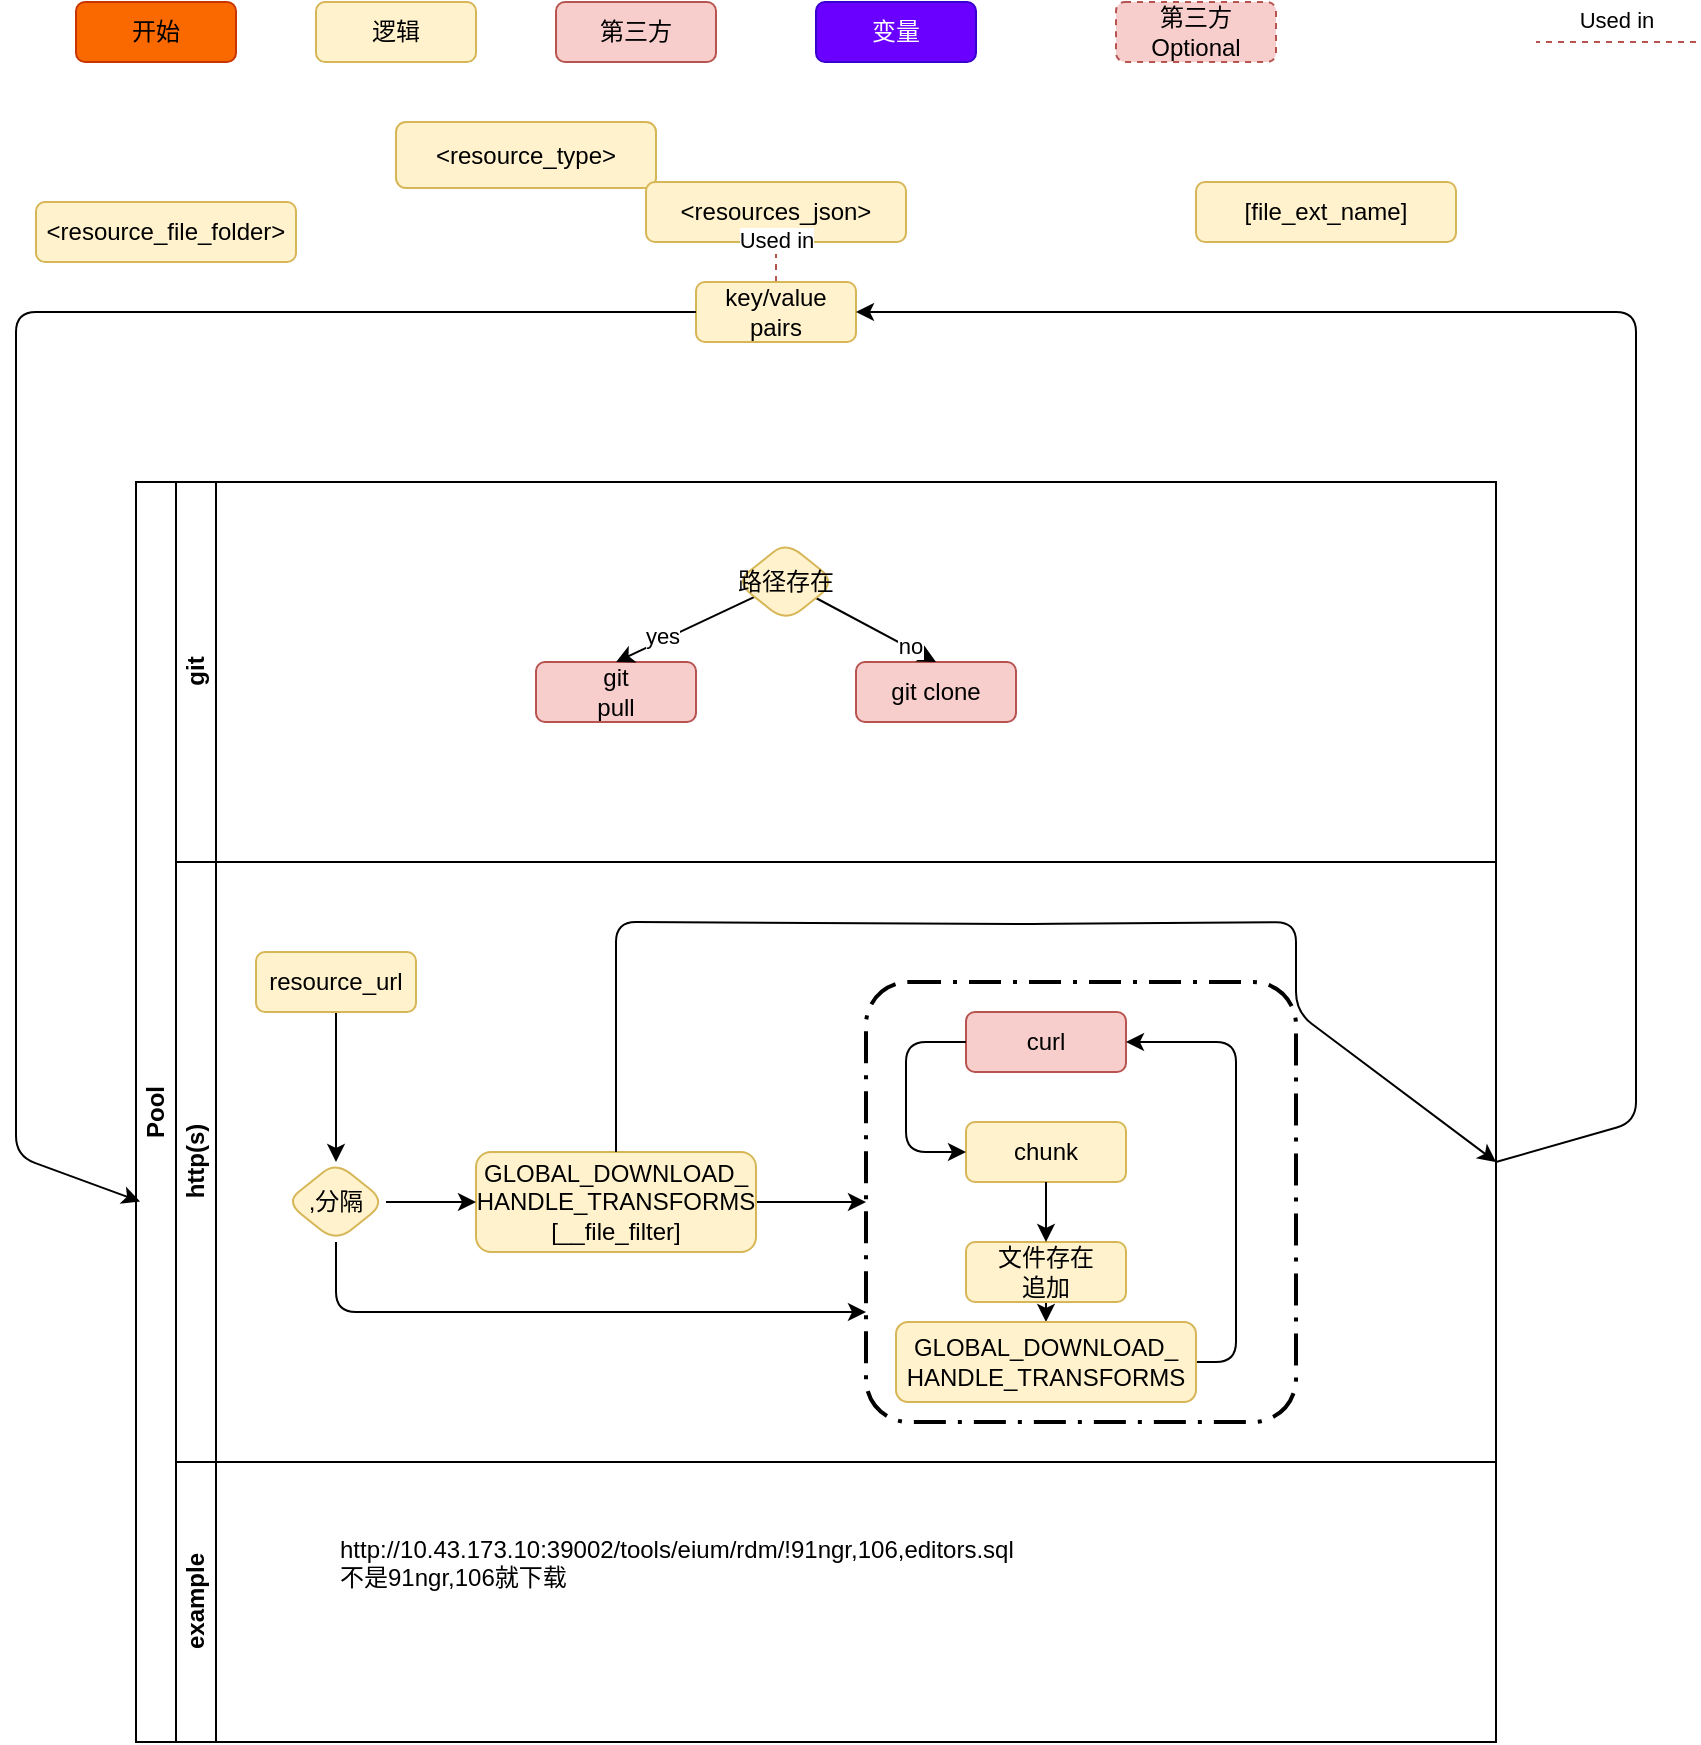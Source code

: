 <mxfile>
    <diagram id="voiO_nHvWwAP3yEgLVmu" name="download_handle_to_file">
        <mxGraphModel dx="1135" dy="768" grid="1" gridSize="10" guides="1" tooltips="1" connect="1" arrows="1" fold="1" page="1" pageScale="1" pageWidth="1100" pageHeight="850" math="0" shadow="0">
            <root>
                <mxCell id="0"/>
                <mxCell id="1" parent="0"/>
                <mxCell id="2" value="逻辑" style="rounded=1;whiteSpace=wrap;html=1;fillColor=#fff2cc;strokeColor=#d6b656;" vertex="1" parent="1">
                    <mxGeometry x="230" y="30" width="80" height="30" as="geometry"/>
                </mxCell>
                <mxCell id="3" value="第三方" style="rounded=1;whiteSpace=wrap;html=1;fillColor=#f8cecc;strokeColor=#b85450;" vertex="1" parent="1">
                    <mxGeometry x="350" y="30" width="80" height="30" as="geometry"/>
                </mxCell>
                <mxCell id="4" value="变量" style="rounded=1;whiteSpace=wrap;html=1;fillColor=#6a00ff;strokeColor=#3700CC;fontColor=#ffffff;" vertex="1" parent="1">
                    <mxGeometry x="480" y="30" width="80" height="30" as="geometry"/>
                </mxCell>
                <mxCell id="5" value="第三方&lt;br&gt;Optional" style="rounded=1;whiteSpace=wrap;html=1;fillColor=#f8cecc;strokeColor=#b85450;dashed=1;" vertex="1" parent="1">
                    <mxGeometry x="630" y="30" width="80" height="30" as="geometry"/>
                </mxCell>
                <mxCell id="6" value="Used in" style="endArrow=none;dashed=1;html=1;spacingBottom=22;fillColor=#f8cecc;strokeColor=#b85450;" edge="1" parent="1">
                    <mxGeometry width="50" height="50" relative="1" as="geometry">
                        <mxPoint x="920" y="50" as="sourcePoint"/>
                        <mxPoint x="840" y="50" as="targetPoint"/>
                    </mxGeometry>
                </mxCell>
                <mxCell id="7" value="开始" style="rounded=1;whiteSpace=wrap;html=1;fillColor=#fa6800;strokeColor=#C73500;fontColor=#000000;" vertex="1" parent="1">
                    <mxGeometry x="110" y="30" width="80" height="30" as="geometry"/>
                </mxCell>
                <mxCell id="8" value="&lt;resource_file_folder&gt; &lt;resources_json&gt; &lt;resource_type&gt; [file_ext_name]" style="text;whiteSpace=wrap;html=1;fillColor=#fff2cc;strokeColor=#d6b656;align=center;verticalAlign=middle;fontColor=default;rounded=1;" vertex="1" parent="1">
                    <mxGeometry x="670" y="120" width="130" height="30" as="geometry"/>
                </mxCell>
                <mxCell id="9" value="&amp;lt;resource_file_folder&amp;gt;" style="text;whiteSpace=wrap;html=1;align=center;verticalAlign=middle;fillColor=#fff2cc;strokeColor=#d6b656;rounded=1;" vertex="1" parent="1">
                    <mxGeometry x="90" y="130" width="130" height="30" as="geometry"/>
                </mxCell>
                <mxCell id="11" value="&amp;lt;resource_type&amp;gt;" style="text;whiteSpace=wrap;html=1;align=center;verticalAlign=middle;fillColor=#fff2cc;strokeColor=#d6b656;rounded=1;" vertex="1" parent="1">
                    <mxGeometry x="270" y="90" width="130" height="33" as="geometry"/>
                </mxCell>
                <mxCell id="13" value="layer-a" parent="0"/>
                <mxCell id="16" value="Pool" style="swimlane;html=1;childLayout=stackLayout;resizeParent=1;resizeParentMax=0;horizontal=0;startSize=20;horizontalStack=0;whiteSpace=wrap;strokeColor=default;fillColor=default;" vertex="1" parent="13">
                    <mxGeometry x="140" y="270" width="680" height="630" as="geometry"/>
                </mxCell>
                <mxCell id="17" value="git" style="swimlane;html=1;startSize=20;horizontal=0;strokeColor=default;fillColor=default;" vertex="1" parent="16">
                    <mxGeometry x="20" width="660" height="190" as="geometry"/>
                </mxCell>
                <mxCell id="20" value="git&lt;br&gt;pull" style="rounded=1;whiteSpace=wrap;html=1;fillColor=#f8cecc;strokeColor=#b85450;" vertex="1" parent="17">
                    <mxGeometry x="180" y="90" width="80" height="30" as="geometry"/>
                </mxCell>
                <mxCell id="21" value="git clone" style="rounded=1;whiteSpace=wrap;html=1;fillColor=#f8cecc;strokeColor=#b85450;" vertex="1" parent="17">
                    <mxGeometry x="340" y="90" width="80" height="30" as="geometry"/>
                </mxCell>
                <mxCell id="23" style="edgeStyle=none;html=1;entryX=0.5;entryY=0;entryDx=0;entryDy=0;" edge="1" parent="17" source="22" target="20">
                    <mxGeometry relative="1" as="geometry"/>
                </mxCell>
                <mxCell id="25" value="yes" style="edgeLabel;html=1;align=center;verticalAlign=middle;resizable=0;points=[];" vertex="1" connectable="0" parent="23">
                    <mxGeometry x="0.312" y="-2" relative="1" as="geometry">
                        <mxPoint as="offset"/>
                    </mxGeometry>
                </mxCell>
                <mxCell id="24" style="edgeStyle=none;html=1;entryX=0.5;entryY=0;entryDx=0;entryDy=0;" edge="1" parent="17" source="22" target="21">
                    <mxGeometry relative="1" as="geometry"/>
                </mxCell>
                <mxCell id="26" value="no" style="edgeLabel;html=1;align=center;verticalAlign=middle;resizable=0;points=[];" vertex="1" connectable="0" parent="24">
                    <mxGeometry x="0.512" y="1" relative="1" as="geometry">
                        <mxPoint x="1" as="offset"/>
                    </mxGeometry>
                </mxCell>
                <mxCell id="22" value="路径存在" style="rhombus;whiteSpace=wrap;html=1;strokeColor=#d6b656;fillColor=#fff2cc;rounded=1;" vertex="1" parent="17">
                    <mxGeometry x="280" y="30" width="50" height="40" as="geometry"/>
                </mxCell>
                <mxCell id="18" value="http(s)" style="swimlane;html=1;startSize=20;horizontal=0;strokeColor=default;fillColor=default;" vertex="1" parent="16">
                    <mxGeometry x="20" y="190" width="660" height="300" as="geometry"/>
                </mxCell>
                <mxCell id="44" style="edgeStyle=none;html=1;" edge="1" parent="18" source="43" target="37">
                    <mxGeometry relative="1" as="geometry"/>
                </mxCell>
                <mxCell id="43" value="GLOBAL_DOWNLOAD_&lt;br&gt;HANDLE_TRANSFORMS&lt;br&gt;[__file_filter]" style="rounded=1;whiteSpace=wrap;html=1;fillColor=#fff2cc;strokeColor=#d6b656;" vertex="1" parent="18">
                    <mxGeometry x="150" y="145" width="140" height="50" as="geometry"/>
                </mxCell>
                <mxCell id="37" value="" style="points=[[0.25,0,0],[0.5,0,0],[0.75,0,0],[1,0.25,0],[1,0.5,0],[1,0.75,0],[0.75,1,0],[0.5,1,0],[0.25,1,0],[0,0.75,0],[0,0.5,0],[0,0.25,0]];rounded=1;arcSize=10;dashed=1;strokeColor=#000000;fillColor=none;gradientColor=none;dashPattern=8 3 1 3;strokeWidth=2;whiteSpace=wrap;" vertex="1" parent="18">
                    <mxGeometry x="345" y="60" width="215" height="220" as="geometry"/>
                </mxCell>
                <mxCell id="27" value="curl" style="rounded=1;whiteSpace=wrap;html=1;fillColor=#f8cecc;strokeColor=#b85450;" vertex="1" parent="18">
                    <mxGeometry x="395" y="75" width="80" height="30" as="geometry"/>
                </mxCell>
                <mxCell id="29" value="chunk" style="rounded=1;whiteSpace=wrap;html=1;fillColor=#fff2cc;strokeColor=#d6b656;" vertex="1" parent="18">
                    <mxGeometry x="395" y="130" width="80" height="30" as="geometry"/>
                </mxCell>
                <mxCell id="36" style="edgeStyle=none;html=1;entryX=1;entryY=0.5;entryDx=0;entryDy=0;exitX=1;exitY=0.5;exitDx=0;exitDy=0;" edge="1" parent="18" source="69" target="27">
                    <mxGeometry relative="1" as="geometry">
                        <Array as="points">
                            <mxPoint x="530" y="250"/>
                            <mxPoint x="530" y="90"/>
                        </Array>
                    </mxGeometry>
                </mxCell>
                <mxCell id="70" style="edgeStyle=none;html=1;exitX=0.5;exitY=1;exitDx=0;exitDy=0;entryX=0.5;entryY=0;entryDx=0;entryDy=0;" edge="1" parent="18" source="30" target="69">
                    <mxGeometry relative="1" as="geometry"/>
                </mxCell>
                <mxCell id="30" value="文件存在&lt;br&gt;追加" style="rounded=1;whiteSpace=wrap;html=1;fillColor=#fff2cc;strokeColor=#d6b656;" vertex="1" parent="18">
                    <mxGeometry x="395" y="190" width="80" height="30" as="geometry"/>
                </mxCell>
                <mxCell id="35" style="edgeStyle=none;html=1;entryX=0.5;entryY=0;entryDx=0;entryDy=0;" edge="1" parent="18" source="29" target="30">
                    <mxGeometry relative="1" as="geometry"/>
                </mxCell>
                <mxCell id="34" style="edgeStyle=none;html=1;entryX=0;entryY=0.5;entryDx=0;entryDy=0;" edge="1" parent="18" source="27" target="29">
                    <mxGeometry relative="1" as="geometry">
                        <mxPoint x="565" y="480.667" as="sourcePoint"/>
                        <mxPoint x="495" y="499.333" as="targetPoint"/>
                        <Array as="points">
                            <mxPoint x="365" y="90"/>
                            <mxPoint x="365" y="145"/>
                        </Array>
                    </mxGeometry>
                </mxCell>
                <mxCell id="69" value="GLOBAL_DOWNLOAD_&lt;br&gt;HANDLE_TRANSFORMS" style="text;whiteSpace=wrap;html=1;align=center;verticalAlign=middle;fillColor=#fff2cc;strokeColor=#d6b656;rounded=1;" vertex="1" parent="18">
                    <mxGeometry x="360" y="230" width="150" height="40" as="geometry"/>
                </mxCell>
                <mxCell id="68" style="edgeStyle=none;html=1;exitX=0.5;exitY=0;exitDx=0;exitDy=0;" edge="1" parent="18" source="43">
                    <mxGeometry relative="1" as="geometry">
                        <mxPoint x="660" y="150" as="targetPoint"/>
                        <mxPoint x="170" y="111" as="sourcePoint"/>
                        <Array as="points">
                            <mxPoint x="220" y="30"/>
                            <mxPoint x="430" y="31"/>
                            <mxPoint x="560" y="30"/>
                            <mxPoint x="560" y="75"/>
                        </Array>
                    </mxGeometry>
                </mxCell>
                <mxCell id="75" style="edgeStyle=none;html=1;" edge="1" parent="18" source="71" target="72">
                    <mxGeometry relative="1" as="geometry"/>
                </mxCell>
                <mxCell id="71" value="resource_url" style="rounded=1;whiteSpace=wrap;html=1;fillColor=#fff2cc;strokeColor=#d6b656;" vertex="1" parent="18">
                    <mxGeometry x="40" y="45" width="80" height="30" as="geometry"/>
                </mxCell>
                <mxCell id="73" style="edgeStyle=none;html=1;entryX=0;entryY=0.5;entryDx=0;entryDy=0;" edge="1" parent="18" source="72" target="43">
                    <mxGeometry relative="1" as="geometry"/>
                </mxCell>
                <mxCell id="74" style="edgeStyle=none;html=1;entryX=0;entryY=0.75;entryDx=0;entryDy=0;entryPerimeter=0;" edge="1" parent="18" source="72" target="37">
                    <mxGeometry relative="1" as="geometry">
                        <Array as="points">
                            <mxPoint x="80" y="225"/>
                        </Array>
                    </mxGeometry>
                </mxCell>
                <mxCell id="72" value=",分隔" style="rhombus;whiteSpace=wrap;html=1;strokeColor=#d6b656;fillColor=#fff2cc;rounded=1;" vertex="1" parent="18">
                    <mxGeometry x="55" y="150" width="50" height="40" as="geometry"/>
                </mxCell>
                <mxCell id="19" value="example" style="swimlane;html=1;startSize=20;horizontal=0;strokeColor=default;fillColor=default;" vertex="1" parent="16">
                    <mxGeometry x="20" y="490" width="660" height="140" as="geometry"/>
                </mxCell>
                <mxCell id="76" value="http://10.43.173.10:39002/tools/eium/rdm/!91ngr,106,editors.sql&lt;br&gt;不是91ngr,106就下载" style="text;whiteSpace=wrap;html=1;" vertex="1" parent="19">
                    <mxGeometry x="80" y="30" width="370" height="40" as="geometry"/>
                </mxCell>
                <mxCell id="10" value="&amp;lt;resources_json&amp;gt;" style="text;whiteSpace=wrap;html=1;align=center;verticalAlign=middle;fillColor=#fff2cc;strokeColor=#d6b656;rounded=1;" vertex="1" parent="13">
                    <mxGeometry x="395" y="120" width="130" height="30" as="geometry"/>
                </mxCell>
                <mxCell id="42" value="Used in" style="endArrow=none;dashed=1;html=1;spacingBottom=22;fillColor=#f8cecc;strokeColor=#b85450;entryX=0.5;entryY=1;entryDx=0;entryDy=0;exitX=0.5;exitY=0;exitDx=0;exitDy=0;" edge="1" parent="13" source="28" target="10">
                    <mxGeometry width="50" height="50" relative="1" as="geometry">
                        <mxPoint x="660" y="489.5" as="sourcePoint"/>
                        <mxPoint x="580" y="489.5" as="targetPoint"/>
                    </mxGeometry>
                </mxCell>
                <mxCell id="28" value="key/value pairs" style="rounded=1;whiteSpace=wrap;html=1;fillColor=#fff2cc;strokeColor=#d6b656;" vertex="1" parent="13">
                    <mxGeometry x="420" y="170" width="80" height="30" as="geometry"/>
                </mxCell>
                <mxCell id="38" style="edgeStyle=none;html=1;entryX=0.003;entryY=0.571;entryDx=0;entryDy=0;entryPerimeter=0;" edge="1" parent="13" source="28" target="16">
                    <mxGeometry relative="1" as="geometry">
                        <mxPoint x="330" y="650" as="targetPoint"/>
                        <Array as="points">
                            <mxPoint x="80" y="185"/>
                            <mxPoint x="80" y="607"/>
                        </Array>
                    </mxGeometry>
                </mxCell>
                <mxCell id="39" style="edgeStyle=none;html=1;entryX=1;entryY=0.5;entryDx=0;entryDy=0;exitX=1;exitY=0.5;exitDx=0;exitDy=0;" edge="1" parent="13" source="18" target="28">
                    <mxGeometry relative="1" as="geometry">
                        <mxPoint x="600" y="530" as="targetPoint"/>
                        <Array as="points">
                            <mxPoint x="890" y="590"/>
                            <mxPoint x="890" y="185"/>
                        </Array>
                    </mxGeometry>
                </mxCell>
            </root>
        </mxGraphModel>
    </diagram>
</mxfile>
